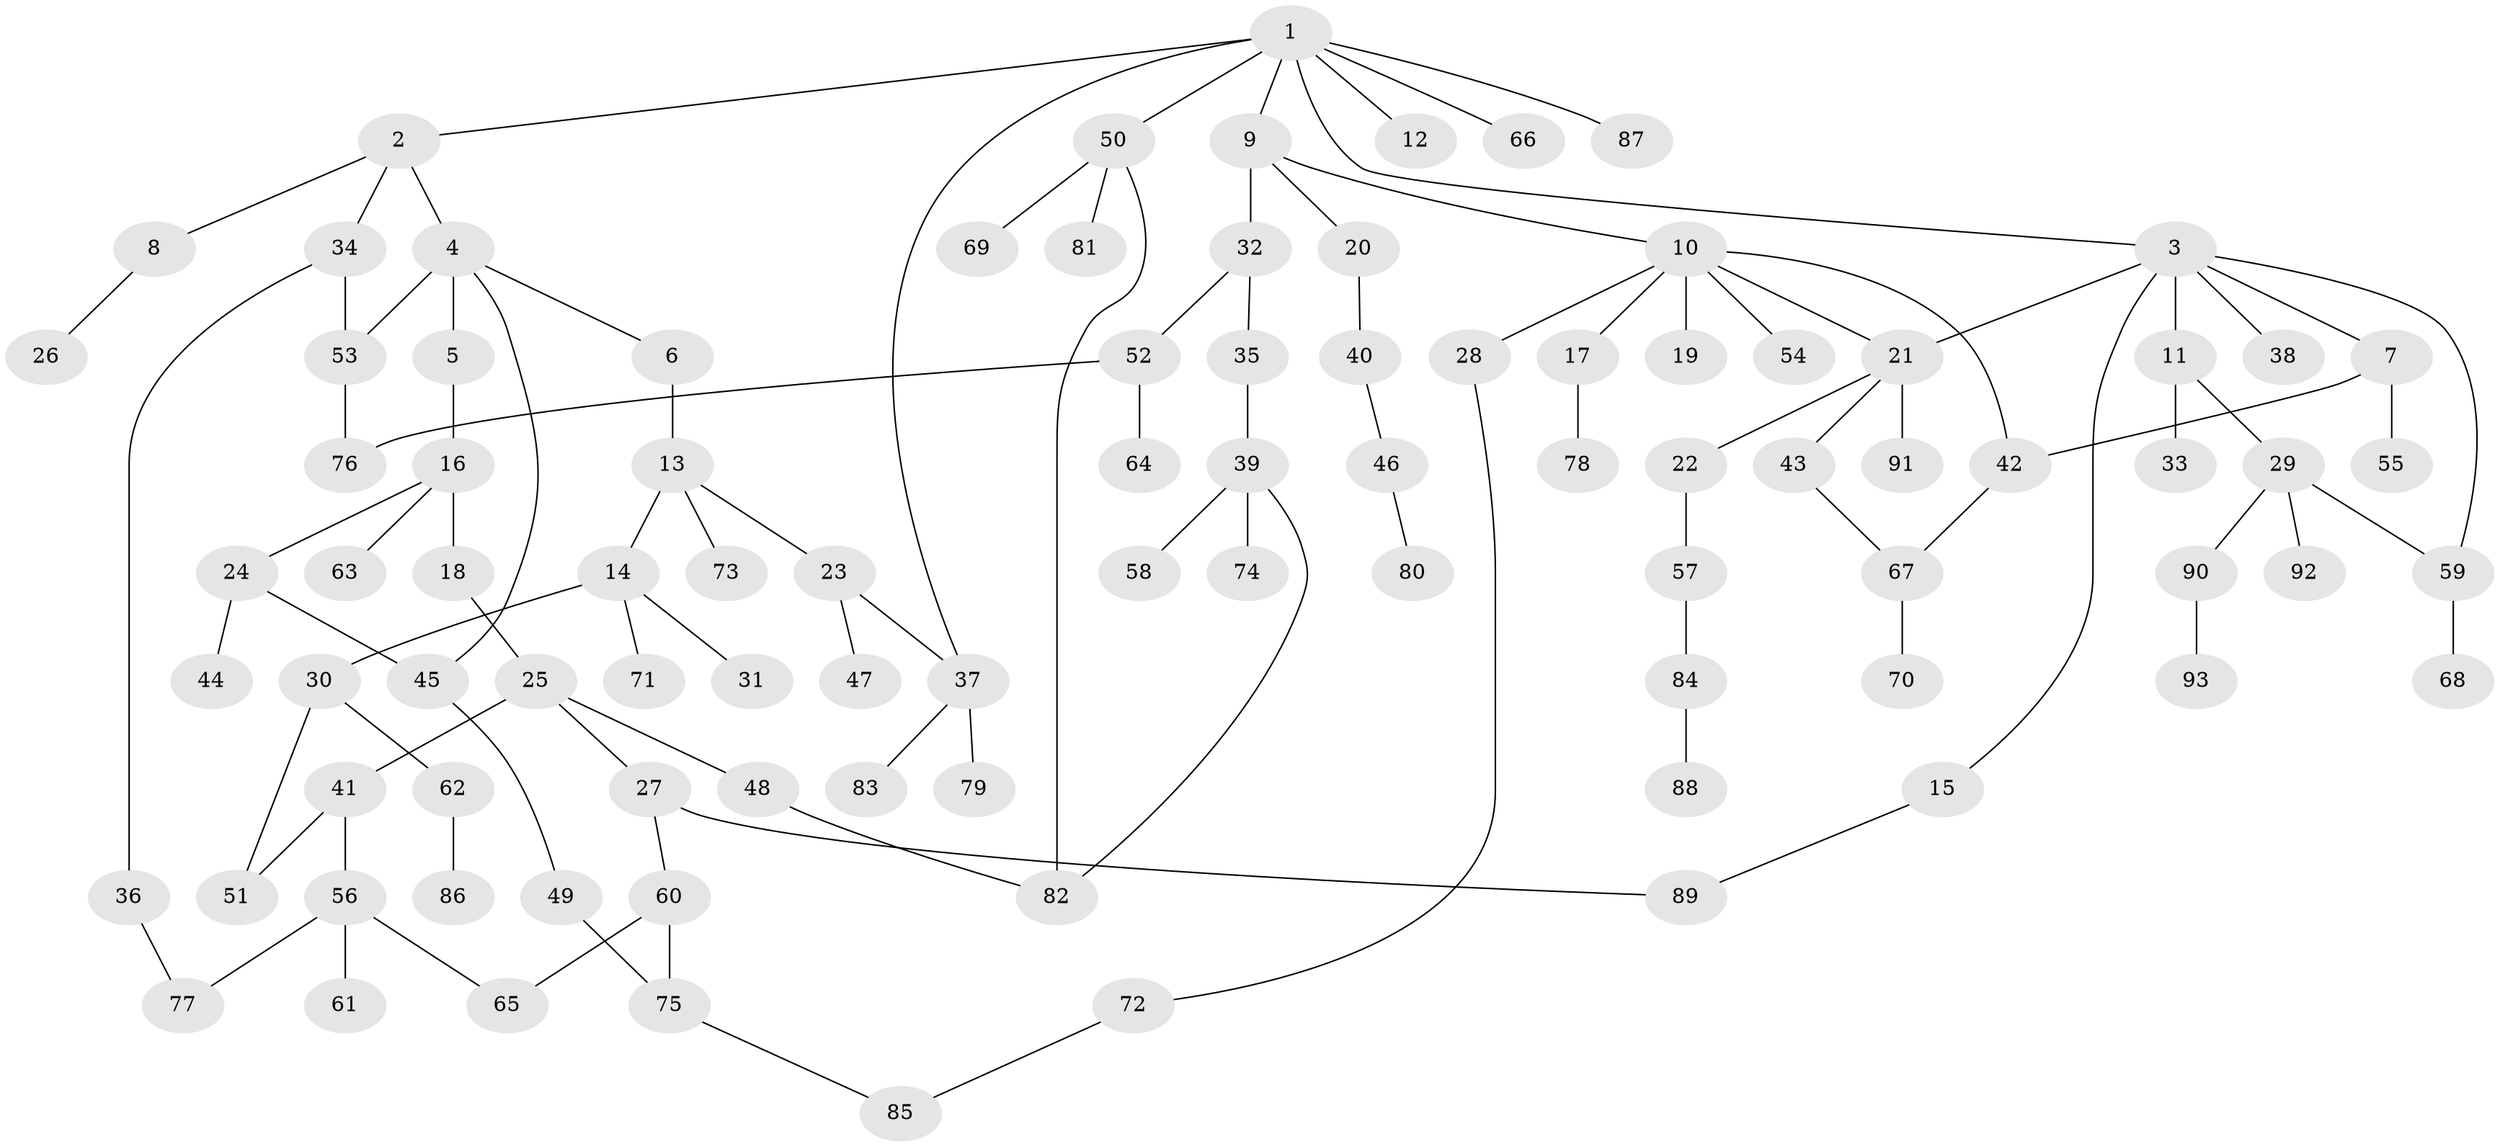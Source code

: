 // Generated by graph-tools (version 1.1) at 2025/00/03/09/25 03:00:56]
// undirected, 93 vertices, 108 edges
graph export_dot {
graph [start="1"]
  node [color=gray90,style=filled];
  1;
  2;
  3;
  4;
  5;
  6;
  7;
  8;
  9;
  10;
  11;
  12;
  13;
  14;
  15;
  16;
  17;
  18;
  19;
  20;
  21;
  22;
  23;
  24;
  25;
  26;
  27;
  28;
  29;
  30;
  31;
  32;
  33;
  34;
  35;
  36;
  37;
  38;
  39;
  40;
  41;
  42;
  43;
  44;
  45;
  46;
  47;
  48;
  49;
  50;
  51;
  52;
  53;
  54;
  55;
  56;
  57;
  58;
  59;
  60;
  61;
  62;
  63;
  64;
  65;
  66;
  67;
  68;
  69;
  70;
  71;
  72;
  73;
  74;
  75;
  76;
  77;
  78;
  79;
  80;
  81;
  82;
  83;
  84;
  85;
  86;
  87;
  88;
  89;
  90;
  91;
  92;
  93;
  1 -- 2;
  1 -- 3;
  1 -- 9;
  1 -- 12;
  1 -- 50;
  1 -- 66;
  1 -- 87;
  1 -- 37;
  2 -- 4;
  2 -- 8;
  2 -- 34;
  3 -- 7;
  3 -- 11;
  3 -- 15;
  3 -- 38;
  3 -- 21;
  3 -- 59;
  4 -- 5;
  4 -- 6;
  4 -- 53;
  4 -- 45;
  5 -- 16;
  6 -- 13;
  7 -- 55;
  7 -- 42;
  8 -- 26;
  9 -- 10;
  9 -- 20;
  9 -- 32;
  10 -- 17;
  10 -- 19;
  10 -- 21;
  10 -- 28;
  10 -- 42;
  10 -- 54;
  11 -- 29;
  11 -- 33;
  13 -- 14;
  13 -- 23;
  13 -- 73;
  14 -- 30;
  14 -- 31;
  14 -- 71;
  15 -- 89;
  16 -- 18;
  16 -- 24;
  16 -- 63;
  17 -- 78;
  18 -- 25;
  20 -- 40;
  21 -- 22;
  21 -- 43;
  21 -- 91;
  22 -- 57;
  23 -- 37;
  23 -- 47;
  24 -- 44;
  24 -- 45;
  25 -- 27;
  25 -- 41;
  25 -- 48;
  27 -- 60;
  27 -- 89;
  28 -- 72;
  29 -- 59;
  29 -- 90;
  29 -- 92;
  30 -- 62;
  30 -- 51;
  32 -- 35;
  32 -- 52;
  34 -- 36;
  34 -- 53;
  35 -- 39;
  36 -- 77;
  37 -- 79;
  37 -- 83;
  39 -- 58;
  39 -- 74;
  39 -- 82;
  40 -- 46;
  41 -- 51;
  41 -- 56;
  42 -- 67;
  43 -- 67;
  45 -- 49;
  46 -- 80;
  48 -- 82;
  49 -- 75;
  50 -- 69;
  50 -- 81;
  50 -- 82;
  52 -- 64;
  52 -- 76;
  53 -- 76;
  56 -- 61;
  56 -- 77;
  56 -- 65;
  57 -- 84;
  59 -- 68;
  60 -- 65;
  60 -- 75;
  62 -- 86;
  67 -- 70;
  72 -- 85;
  75 -- 85;
  84 -- 88;
  90 -- 93;
}
